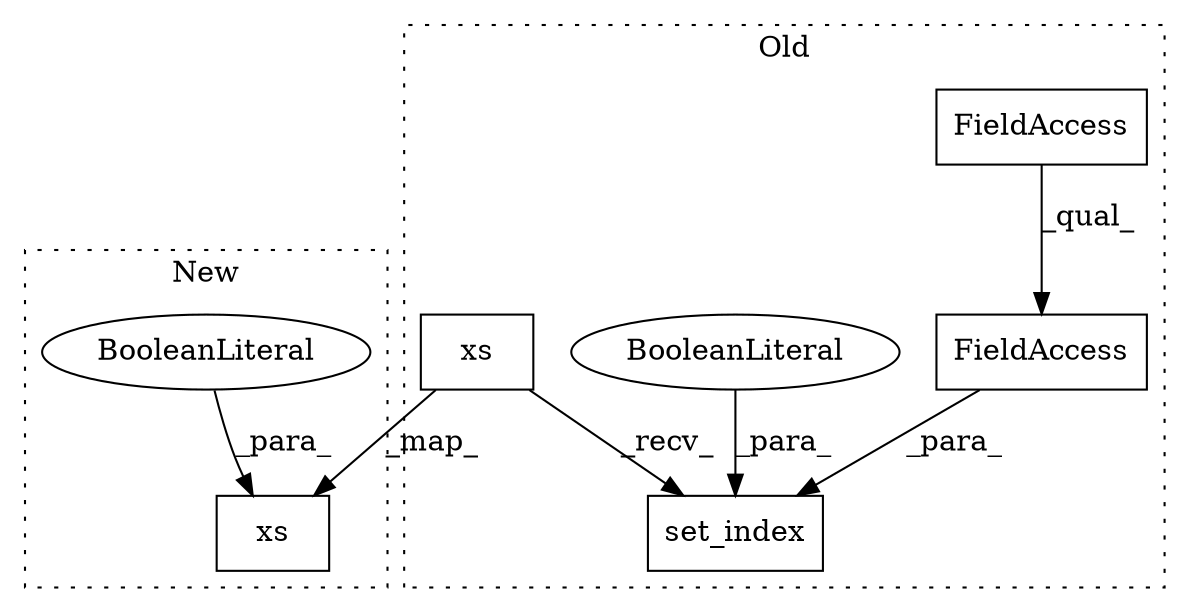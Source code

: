 digraph G {
subgraph cluster0 {
1 [label="xs" a="32" s="7569,7578" l="3,1" shape="box"];
4 [label="set_index" a="32" s="7580,7612" l="10,1" shape="box"];
5 [label="FieldAccess" a="22" s="7590" l="16" shape="box"];
6 [label="FieldAccess" a="22" s="7590" l="10" shape="box"];
7 [label="BooleanLiteral" a="9" s="7607" l="5" shape="ellipse"];
label = "Old";
style="dotted";
}
subgraph cluster1 {
2 [label="xs" a="32" s="7601,7616" l="3,1" shape="box"];
3 [label="BooleanLiteral" a="9" s="7611" l="5" shape="ellipse"];
label = "New";
style="dotted";
}
1 -> 4 [label="_recv_"];
1 -> 2 [label="_map_"];
3 -> 2 [label="_para_"];
5 -> 4 [label="_para_"];
6 -> 5 [label="_qual_"];
7 -> 4 [label="_para_"];
}